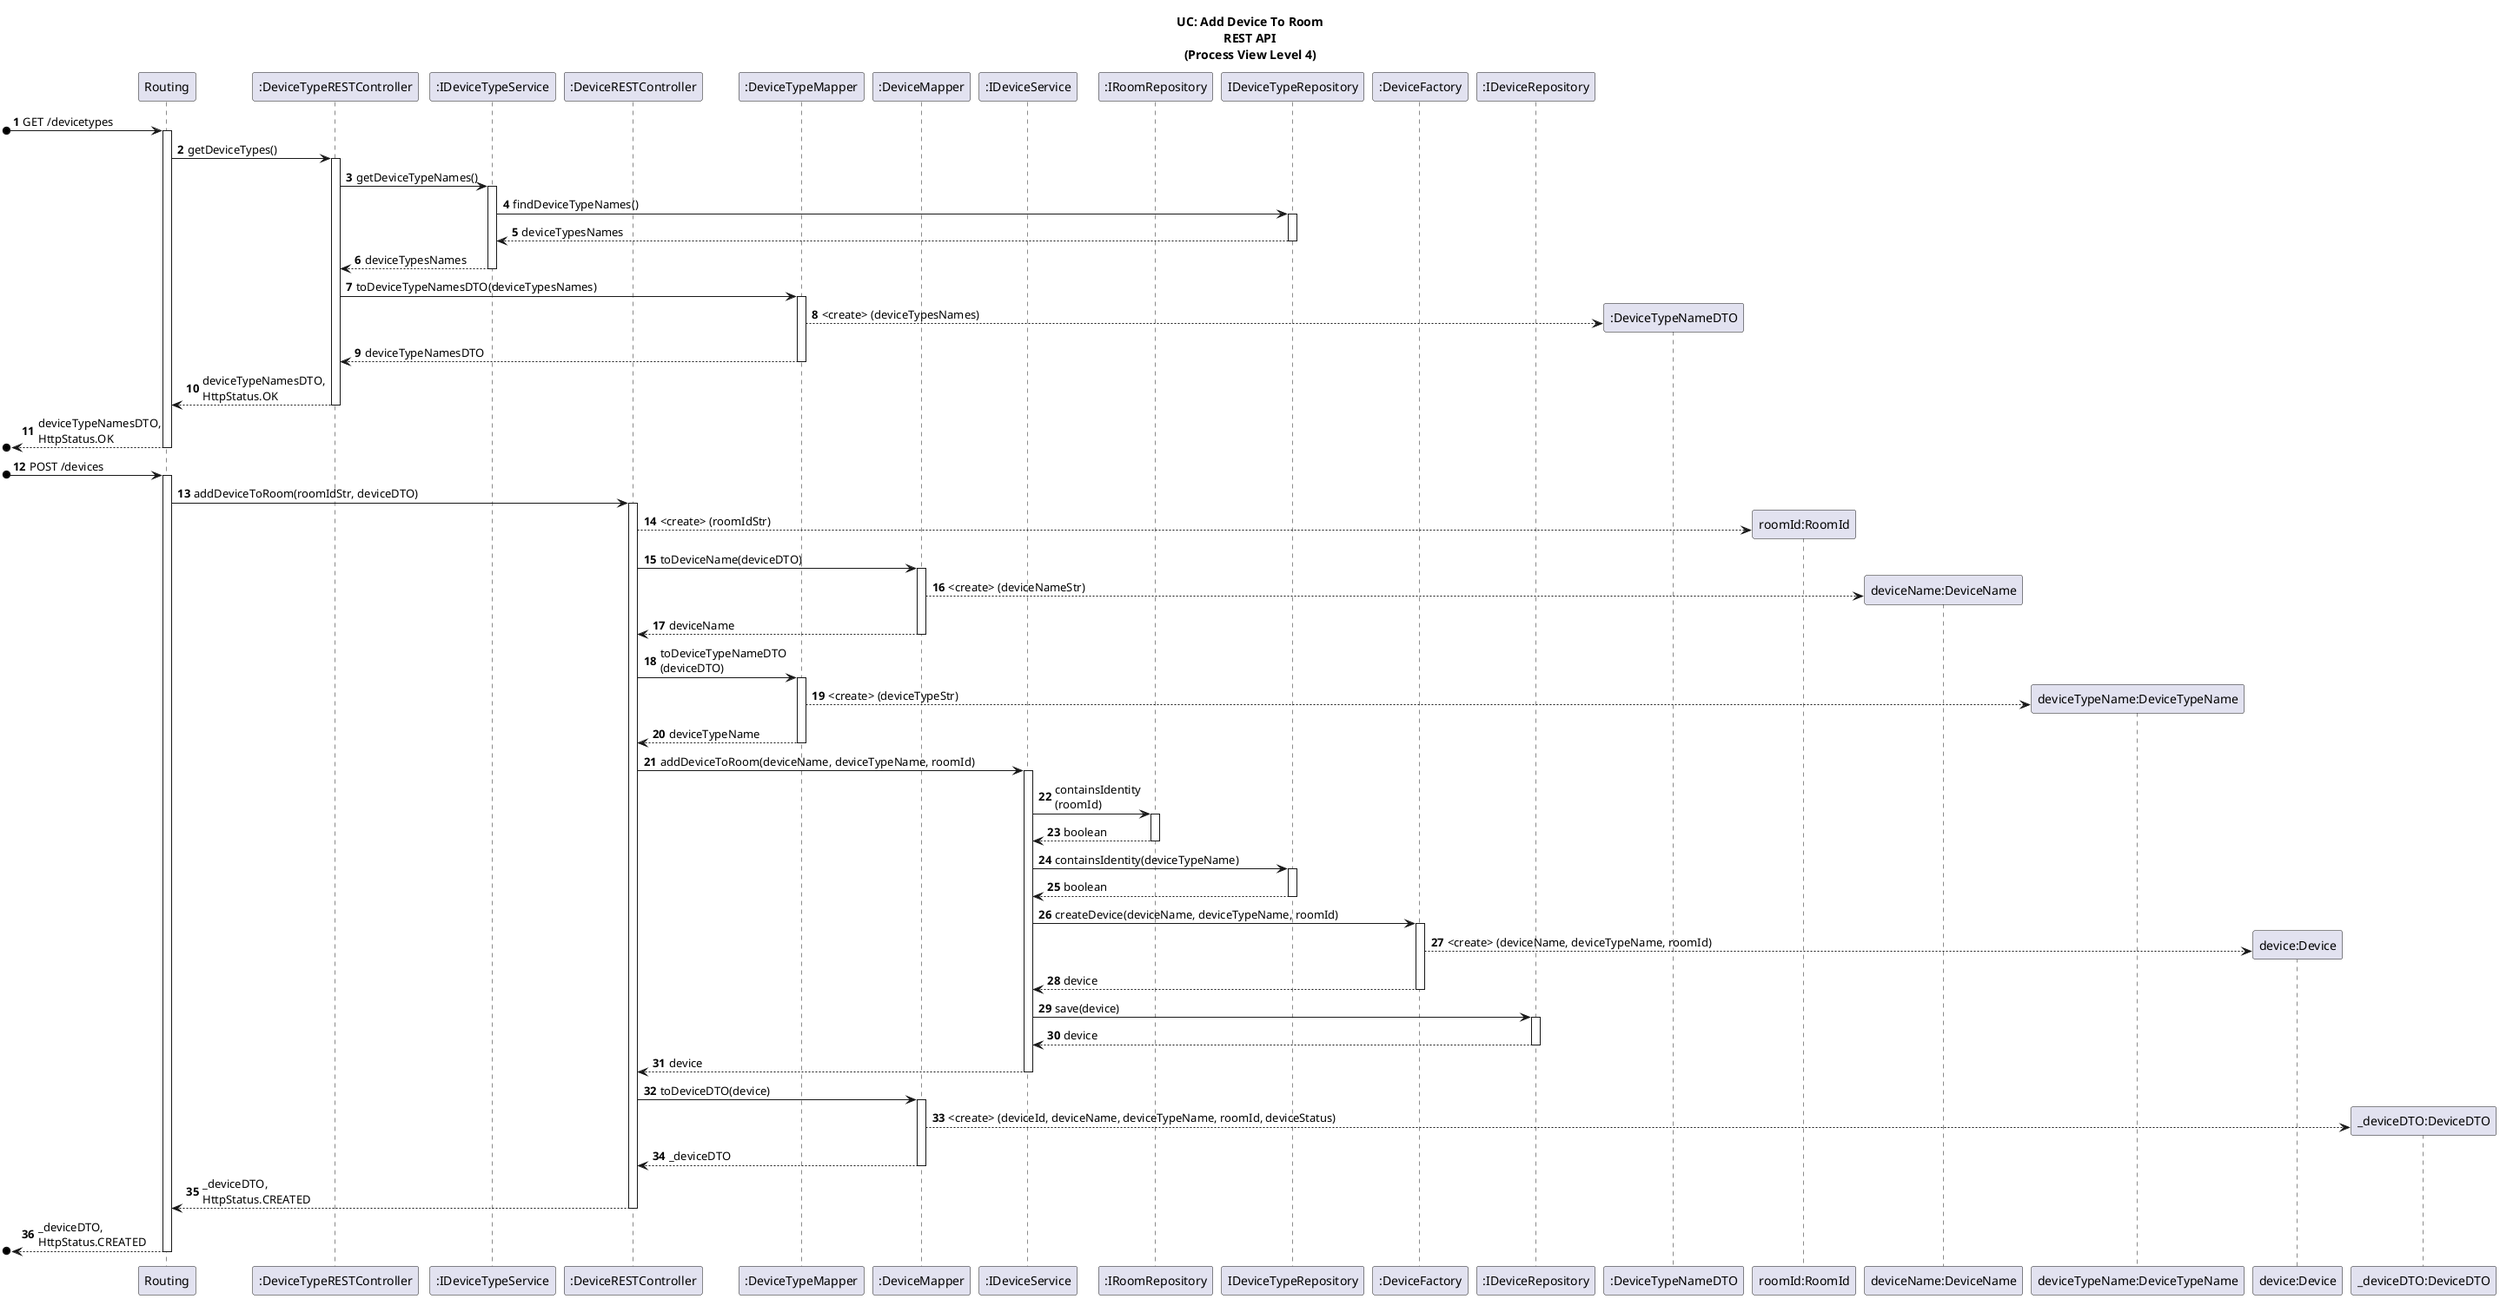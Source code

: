 @startuml
'https://plantuml.com/sequence-diagram

title UC: Add Device To Room\nREST API\n(Process View Level 4)

/'
As a Power User [or Administrator], I want to add a new device to a room, in order to configure it.
'/
autonumber

participant "Routing" as R
participant ":DeviceTypeRESTController" as DTC
participant ":IDeviceTypeService" as DTS
participant ":DeviceRESTController" as ADC
participant ":DeviceTypeMapper" as DTM
participant ":DeviceMapper" as M
participant ":IDeviceService" as DS
participant ":IRoomRepository" as RR
participant "IDeviceTypeRepository" as DTR

participant ":DeviceFactory" as DF
participant ":IDeviceRepository" as DR
participant ":DeviceTypeNameDTO" as DTD
participant "roomId:RoomId" as RI
participant "deviceName:DeviceName" as DN
participant "deviceTypeName:DeviceTypeName" as T
participant "device:Device" as D
participant "_deviceDTO:DeviceDTO" as DTO

[o-> R : GET /devicetypes
activate R
R-> DTC : getDeviceTypes()
activate DTC
DTC -> DTS : getDeviceTypeNames()
activate DTS
DTS -> DTR : findDeviceTypeNames()
activate DTR
DTR --> DTS : deviceTypesNames
deactivate DTR
DTS --> DTC : deviceTypesNames
deactivate DTS
DTC -> DTM : toDeviceTypeNamesDTO(deviceTypesNames)
activate DTM
DTM --> DTD** : <create> (deviceTypesNames)
DTM --> DTC : deviceTypeNamesDTO
deactivate DTM
DTC --> R : deviceTypeNamesDTO,\nHttpStatus.OK
deactivate DTC
[o<-- R : deviceTypeNamesDTO,\nHttpStatus.OK
deactivate R



[o-> R : POST /devices
activate R

R-> ADC : addDeviceToRoom(roomIdStr, deviceDTO)
activate ADC

ADC --> RI** : <create> (roomIdStr)

ADC -> M : toDeviceName(deviceDTO)
activate M
M --> DN** : <create> (deviceNameStr)
M --> ADC : deviceName
deactivate M

ADC -> DTM : toDeviceTypeNameDTO\n(deviceDTO)
activate DTM
DTM --> T** : <create> (deviceTypeStr)
DTM --> ADC : deviceTypeName
deactivate DTM

ADC -> DS : addDeviceToRoom(deviceName, deviceTypeName, roomId)
activate DS

DS -> RR : containsIdentity\n(roomId)
activate RR
RR --> DS : boolean
deactivate RR

DS -> DTR : containsIdentity(deviceTypeName)
activate DTR
DTR --> DS : boolean
deactivate DTR

DS -> DF : createDevice(deviceName, deviceTypeName, roomId)
activate DF
DF --> D** : <create> (deviceName, deviceTypeName, roomId)
DF --> DS : device
deactivate DF
DS -> DR : save(device)
activate DR
DR --> DS : device
deactivate DR

DS --> ADC : device
deactivate DS

ADC -> M : toDeviceDTO(device)
activate M
M --> DTO** : <create> (deviceId, deviceName, deviceTypeName, roomId, deviceStatus)
M --> ADC : _deviceDTO
deactivate M

R<-- ADC : _deviceDTO,\nHttpStatus.CREATED
deactivate ADC

[o<-- R : _deviceDTO,\nHttpStatus.CREATED
deactivate R

@enduml